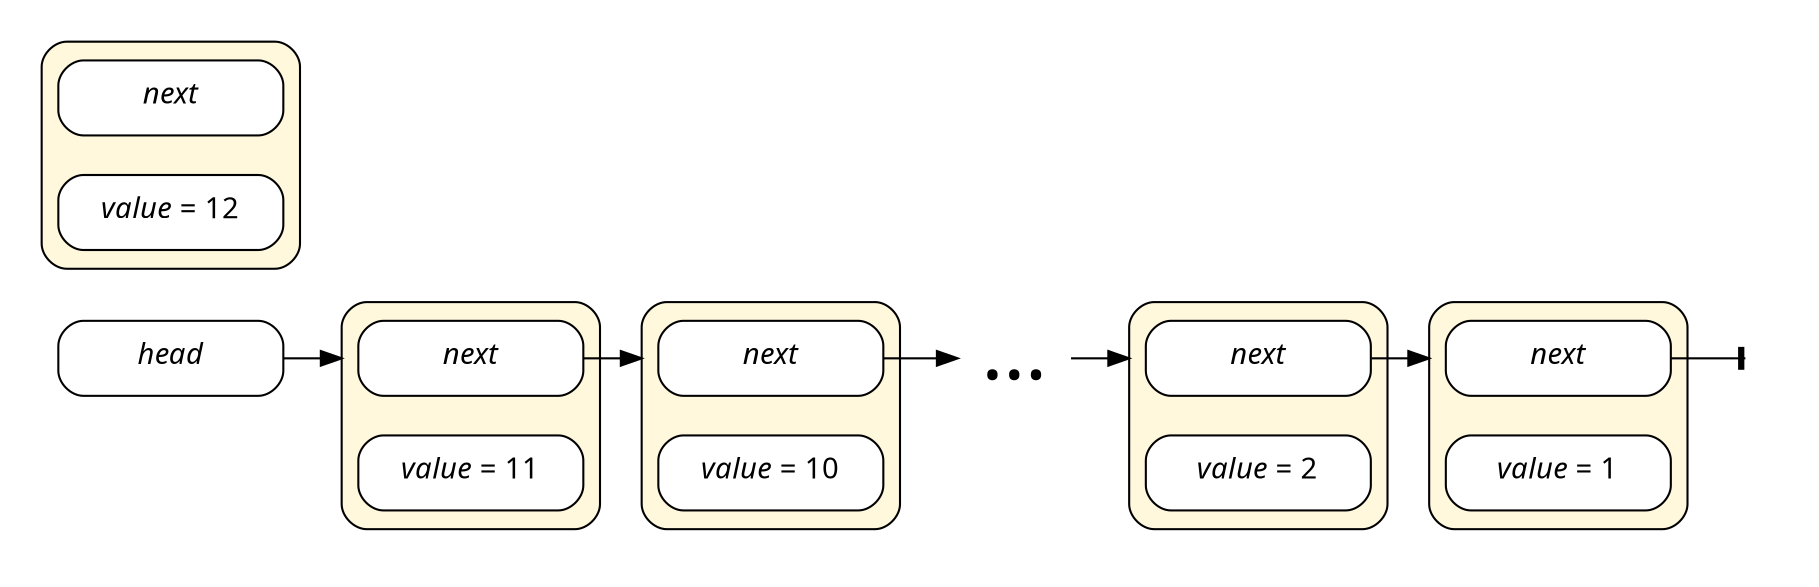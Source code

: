 digraph G {
    graph [fontname="Book Antiqua", style="filled, rounded"];
    node [fontname="Book Antiqua", style="filled, rounded"];
    edge [fontname="Book Antiqua"];
    
    node [shape=record, width="1.5", fillcolor="white"];
    rankdir="LR";  compound=true;
    
    Head [label=<<i>head</i>>]

    subgraph cluster_Nodes
    {
        rankdir="TB"; bgcolor="white"; penwidth=0; compound=true;

        subgraph cluster_Plus1 {
            bgcolor="cornsilk"; penwidth=1;
            rankdir="TB";
            label=""
            Next1 [label=<<i>next</i>>]
            Value1 [label=<<i>value</i> = 12>]
        };

        subgraph cluster_List
        {
            rankdir="LR";  compound=true;

            Tail [shape="point", style="invis", width="0.1"]
            
            subgraph cluster_Plus2 {
                bgcolor="cornsilk"; penwidth=1;
                label=""
                Next2 [label=<<i>next</i>>]
                Value2 [label=<<i>value</i> = 11>]
            };
            subgraph cluster_Plus3 {
                bgcolor="cornsilk"; penwidth=1;
                label=""
                Next3 [label=<<i>next</i>>]
                Value3 [label=<<i>value</i> = 10>]
            };
            subgraph cluster_Minus1 {
                bgcolor="cornsilk"; penwidth=1;
                label=""
                NextMinus1 [label=<<i>next</i>>]
                ValuMinus1 [label=<<i>value</i> = 2>]
            };
            subgraph cluster_Last {
                bgcolor="cornsilk"; penwidth=1;
                label=""
                NextLast [label=<<i>next</i>>]
                ValuLast [label=<<i>value</i> = 1>]
            };
            Ellipsisbox [shape=plaintext, label="…", fontsize="40.0", width=""];
            Head -> Next2 [lhead=cluster_Plus2];
            Next2 -> Next3  [lhead=cluster_Plus3];
            Next3 -> Ellipsisbox;
            Ellipsisbox -> NextMinus1 [lhead=cluster_Minus1];
            NextMinus1 -> NextLast [lhead=cluster_Last];
            NextLast -> Tail [arrowhead=tee];
        }

        //Next1 -> Next2 [lhead=cluster_Plus2];
    }
}

